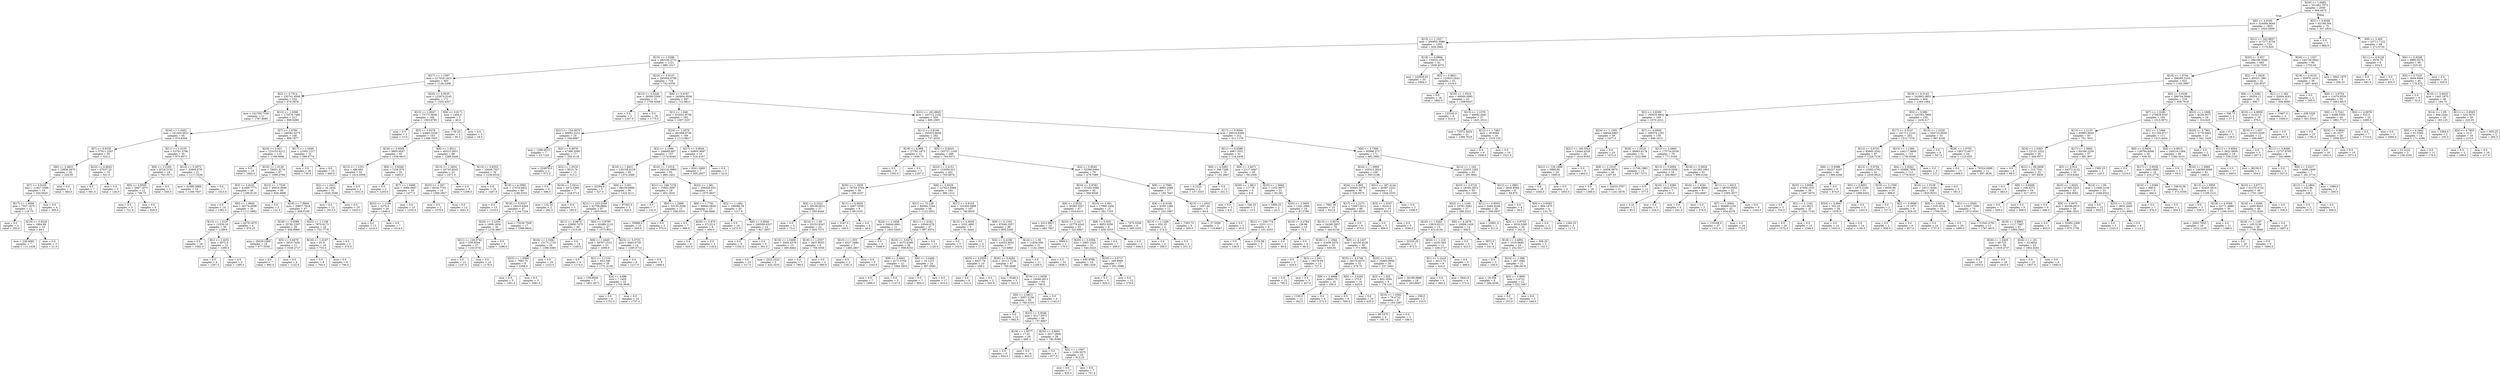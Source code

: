 digraph Tree {
node [shape=box] ;
0 [label="X[16] <= 1.0485\nmse = 331483.7972\nsamples = 2000\nvalue = 994.4475"] ;
1 [label="X[6] <= 4.9185\nmse = 324494.9044\nsamples = 1925\nvalue = 1020.0509"] ;
0 -> 1 [labeldistance=2.5, labelangle=45, headlabel="True"] ;
2 [label="X[15] <= 1.1027\nmse = 306905.5089\nsamples = 1202\nvalue = 929.2945"] ;
1 -> 2 ;
3 [label="X[15] <= 1.0296\nmse = 282100.2732\nsamples = 1121\nvalue = 880.1517"] ;
2 -> 3 ;
4 [label="X[17] <= 1.1397\nmse = 217016.1423\nsamples = 403\nvalue = 1126.2208"] ;
3 -> 4 ;
5 [label="X[2] <= 0.7514\nmse = 235741.6599\nsamples = 232\nvalue = 979.3879"] ;
4 -> 5 ;
6 [label="mse = 141760.7256\nsamples = 21\nvalue = 1787.8095"] ;
5 -> 6 ;
7 [label="X[13] <= 1.0398\nmse = 173576.7485\nsamples = 211\nvalue = 898.9289"] ;
5 -> 7 ;
8 [label="X[16] <= 1.0402\nmse = 161504.6021\nsamples = 65\nvalue = 674.6308"] ;
7 -> 8 ;
9 [label="X[7] <= 0.9335\nmse = 57911.2267\nsamples = 30\nvalue = 323.2"] ;
8 -> 9 ;
10 [label="X[6] <= 4.4823\nmse = 23856.0475\nsamples = 20\nvalue = 224.05"] ;
9 -> 10 ;
11 [label="X[7] <= 0.9105\nmse = 11827.5586\nsamples = 16\nvalue = 164.0625"] ;
10 -> 11 ;
12 [label="X[17] <= 1.0009\nmse = 7557.1875\nsamples = 12\nvalue = 118.75"] ;
11 -> 12 ;
13 [label="mse = 0.0\nsamples = 2\nvalue = 292.0"] ;
12 -> 13 ;
14 [label="X[10] <= 5.9229\nmse = 1864.89\nsamples = 10\nvalue = 84.1"] ;
12 -> 14 ;
15 [label="mse = 226.4082\nsamples = 7\nvalue = 111.1429"] ;
14 -> 15 ;
16 [label="mse = 0.0\nsamples = 3\nvalue = 21.0"] ;
14 -> 16 ;
17 [label="mse = 0.0\nsamples = 4\nvalue = 300.0"] ;
11 -> 17 ;
18 [label="mse = 0.0\nsamples = 4\nvalue = 464.0"] ;
10 -> 18 ;
19 [label="X[23] <= 4.6642\nmse = 67037.25\nsamples = 10\nvalue = 521.5"] ;
9 -> 19 ;
20 [label="mse = 0.0\nsamples = 7\nvalue = 691.0"] ;
19 -> 20 ;
21 [label="mse = 0.0\nsamples = 3\nvalue = 126.0"] ;
19 -> 21 ;
22 [label="X[11] <= 1.0155\nmse = 53701.3796\nsamples = 35\nvalue = 975.8571"] ;
8 -> 22 ;
23 [label="X[9] <= 2.2195\nmse = 9718.5153\nsamples = 14\nvalue = 763.3571"] ;
22 -> 23 ;
24 [label="X[0] <= 4.9585\nmse = 2067.1875\nsamples = 12\nvalue = 799.75"] ;
23 -> 24 ;
25 [label="mse = 0.0\nsamples = 3\nvalue = 721.0"] ;
24 -> 25 ;
26 [label="mse = 0.0\nsamples = 9\nvalue = 826.0"] ;
24 -> 26 ;
27 [label="mse = 0.0\nsamples = 2\nvalue = 545.0"] ;
23 -> 27 ;
28 [label="X[10] <= 5.3072\nmse = 32849.678\nsamples = 21\nvalue = 1117.5238"] ;
22 -> 28 ;
29 [label="mse = 41080.5969\nsamples = 14\nvalue = 1169.7857"] ;
28 -> 29 ;
30 [label="mse = 0.0\nsamples = 7\nvalue = 1013.0"] ;
28 -> 30 ;
31 [label="X[7] <= 1.0786\nmse = 146581.4275\nsamples = 146\nvalue = 998.7877"] ;
7 -> 31 ;
32 [label="X[10] <= 2.921\nmse = 123153.4212\nsamples = 115\nvalue = 1109.0696"] ;
31 -> 32 ;
33 [label="mse = 0.0\nsamples = 18\nvalue = 1663.0"] ;
32 -> 33 ;
34 [label="X[16] <= 1.0136\nmse = 78501.4174\nsamples = 97\nvalue = 1006.2784"] ;
32 -> 34 ;
35 [label="X[3] <= 0.8102\nmse = 41099.7773\nsamples = 48\nvalue = 1189.8125"] ;
34 -> 35 ;
36 [label="mse = 0.0\nsamples = 14\nvalue = 1381.0"] ;
35 -> 36 ;
37 [label="X[0] <= 1.9845\nmse = 36774.6099\nsamples = 34\nvalue = 1111.0882"] ;
35 -> 37 ;
38 [label="X[15] <= 1.0157\nmse = 12530.16\nsamples = 30\nvalue = 1168.8"] ;
37 -> 38 ;
39 [label="mse = 0.0\nsamples = 18\nvalue = 1082.0"] ;
38 -> 39 ;
40 [label="X[1] <= 1.4251\nmse = 3072.0\nsamples = 12\nvalue = 1299.0"] ;
38 -> 40 ;
41 [label="mse = 0.0\nsamples = 9\nvalue = 1267.0"] ;
40 -> 41 ;
42 [label="mse = 0.0\nsamples = 3\nvalue = 1395.0"] ;
40 -> 42 ;
43 [label="mse = 6279.1875\nsamples = 4\nvalue = 678.25"] ;
37 -> 43 ;
44 [label="X[12] <= 1.7538\nmse = 49818.4948\nsamples = 49\nvalue = 826.4898"] ;
34 -> 44 ;
45 [label="mse = 0.0\nsamples = 2\nvalue = 121.0"] ;
44 -> 45 ;
46 [label="X[18] <= 7.8904\nmse = 29857.7818\nsamples = 47\nvalue = 856.5106"] ;
44 -> 46 ;
47 [label="X[18] <= 5.0589\nmse = 25782.2307\nsamples = 29\nvalue = 938.8966"] ;
46 -> 47 ;
48 [label="mse = 29228.2469\nsamples = 18\nvalue = 877.5556"] ;
47 -> 48 ;
49 [label="X[5] <= 0.8478\nmse = 3910.7438\nsamples = 11\nvalue = 1039.2727"] ;
47 -> 49 ;
50 [label="mse = 0.0\nsamples = 7\nvalue = 992.0"] ;
49 -> 50 ;
51 [label="mse = 0.0\nsamples = 4\nvalue = 1122.0"] ;
49 -> 51 ;
52 [label="X[22] <= 1.1108\nmse = 7870.6173\nsamples = 18\nvalue = 723.7778"] ;
46 -> 52 ;
53 [label="X[16] <= 1.0197\nmse = 81.0\nsamples = 16\nvalue = 755.0"] ;
52 -> 53 ;
54 [label="mse = 0.0\nsamples = 8\nvalue = 764.0"] ;
53 -> 54 ;
55 [label="mse = 0.0\nsamples = 8\nvalue = 746.0"] ;
53 -> 55 ;
56 [label="mse = 0.0\nsamples = 2\nvalue = 474.0"] ;
52 -> 56 ;
57 [label="X[17] <= 1.0449\nmse = 21003.1217\nsamples = 31\nvalue = 589.6774"] ;
31 -> 57 ;
58 [label="mse = 0.0\nsamples = 16\nvalue = 730.0"] ;
57 -> 58 ;
59 [label="mse = 0.0\nsamples = 15\nvalue = 440.0"] ;
57 -> 59 ;
60 [label="X[20] <= 0.9535\nmse = 122674.5145\nsamples = 171\nvalue = 1325.4327"] ;
4 -> 60 ;
61 [label="X[15] <= 1.0047\nmse = 75772.5638\nsamples = 166\nvalue = 1363.8795"] ;
60 -> 61 ;
62 [label="mse = 0.0\nsamples = 3\nvalue = 15.0"] ;
61 -> 62 ;
63 [label="X[3] <= 0.9376\nmse = 43063.5329\nsamples = 163\nvalue = 1388.7055"] ;
61 -> 63 ;
64 [label="X[18] <= 5.8566\nmse = 9805.0547\nsamples = 65\nvalue = 1538.6615"] ;
63 -> 64 ;
65 [label="X[13] <= 1.1251\nmse = 486.663\nsamples = 33\nvalue = 1614.9394"] ;
64 -> 65 ;
66 [label="X[2] <= 1.0421\nmse = 34.1644\nsamples = 31\nvalue = 1620.3548"] ;
65 -> 66 ;
67 [label="mse = 0.0\nsamples = 12\nvalue = 1613.0"] ;
66 -> 67 ;
68 [label="mse = 0.0\nsamples = 19\nvalue = 1625.0"] ;
66 -> 68 ;
69 [label="mse = 0.0\nsamples = 2\nvalue = 1531.0"] ;
65 -> 69 ;
70 [label="X[9] <= 3.8346\nmse = 7226.875\nsamples = 32\nvalue = 1460.0"] ;
64 -> 70 ;
71 [label="mse = 0.0\nsamples = 2\nvalue = 1205.0"] ;
70 -> 71 ;
72 [label="X[7] <= 1.0489\nmse = 3084.6667\nsamples = 30\nvalue = 1477.0"] ;
70 -> 72 ;
73 [label="X[22] <= 1.1196\nmse = 2275.0\nsamples = 20\nvalue = 1449.0"] ;
72 -> 73 ;
74 [label="mse = 0.0\nsamples = 13\nvalue = 1414.0"] ;
73 -> 74 ;
75 [label="mse = 0.0\nsamples = 7\nvalue = 1514.0"] ;
73 -> 75 ;
76 [label="mse = 0.0\nsamples = 10\nvalue = 1533.0"] ;
72 -> 76 ;
77 [label="X[6] <= 1.8511\nmse = 40315.5931\nsamples = 98\nvalue = 1289.2449"] ;
63 -> 77 ;
78 [label="X[13] <= 1.2654\nmse = 20745.4545\nsamples = 22\nvalue = 1471.0"] ;
77 -> 78 ;
79 [label="X[25] <= 2.267\nmse = 6034.7755\nsamples = 14\nvalue = 1569.2857"] ;
78 -> 79 ;
80 [label="mse = 0.0\nsamples = 2\nvalue = 1379.0"] ;
79 -> 80 ;
81 [label="mse = 0.0\nsamples = 12\nvalue = 1601.0"] ;
79 -> 81 ;
82 [label="mse = 0.0\nsamples = 8\nvalue = 1299.0"] ;
78 -> 82 ;
83 [label="X[13] <= 0.8353\nmse = 33649.7327\nsamples = 76\nvalue = 1236.6316"] ;
77 -> 83 ;
84 [label="mse = 0.0\nsamples = 16\nvalue = 1447.0"] ;
83 -> 84 ;
85 [label="X[18] <= 4.2995\nmse = 27674.6822\nsamples = 60\nvalue = 1180.5333"] ;
83 -> 85 ;
86 [label="mse = 0.0\nsamples = 13\nvalue = 1310.0"] ;
85 -> 86 ;
87 [label="X[19] <= 0.9327\nmse = 29410.8384\nsamples = 47\nvalue = 1144.7234"] ;
85 -> 87 ;
88 [label="X[25] <= 5.2333\nmse = 1806.1656\nsamples = 30\nvalue = 1176.3667"] ;
87 -> 88 ;
89 [label="X[21] <= 129.3742\nmse = 239.9204\nsamples = 27\nvalue = 1163.0741"] ;
88 -> 89 ;
90 [label="mse = 0.0\nsamples = 13\nvalue = 1147.0"] ;
89 -> 90 ;
91 [label="mse = 0.0\nsamples = 14\nvalue = 1178.0"] ;
89 -> 91 ;
92 [label="mse = 0.0\nsamples = 3\nvalue = 1296.0"] ;
88 -> 92 ;
93 [label="mse = 73239.7509\nsamples = 17\nvalue = 1088.8824"] ;
87 -> 93 ;
94 [label="X[8] <= 0.9171\nmse = 1464.0\nsamples = 5\nvalue = 49.0"] ;
60 -> 94 ;
95 [label="mse = 56.25\nsamples = 2\nvalue = 95.5"] ;
94 -> 95 ;
96 [label="mse = 0.0\nsamples = 3\nvalue = 18.0"] ;
94 -> 96 ;
97 [label="X[19] <= 0.9147\nmse = 265569.6796\nsamples = 718\nvalue = 742.0376"] ;
3 -> 97 ;
98 [label="X[12] <= 4.0226\nmse = 26590.5306\nsamples = 21\nvalue = 1706.4286"] ;
97 -> 98 ;
99 [label="mse = 0.0\nsamples = 3\nvalue = 1307.0"] ;
98 -> 99 ;
100 [label="mse = 0.0\nsamples = 18\nvalue = 1773.0"] ;
98 -> 100 ;
101 [label="X[8] <= 0.9187\nmse = 243904.0556\nsamples = 697\nvalue = 712.9813"] ;
97 -> 101 ;
102 [label="X[1] <= 1.046\nmse = 333331.8758\nsamples = 193\nvalue = 1007.5337"] ;
101 -> 102 ;
103 [label="X[21] <= 154.0075\nmse = 56683.2222\nsamples = 24\nvalue = 258.6667"] ;
102 -> 103 ;
104 [label="mse = 1299.0612\nsamples = 7\nvalue = 23.7143"] ;
103 -> 104 ;
105 [label="X[2] <= 0.9978\nmse = 47398.3599\nsamples = 17\nvalue = 355.4118"] ;
103 -> 105 ;
106 [label="mse = 224676.0\nsamples = 2\nvalue = 672.0"] ;
105 -> 106 ;
107 [label="X[3] <= 1.0516\nmse = 8615.76\nsamples = 15\nvalue = 313.2"] ;
105 -> 107 ;
108 [label="mse = 0.0\nsamples = 8\nvalue = 396.0"] ;
107 -> 108 ;
109 [label="X[19] <= 1.0414\nmse = 1672.5306\nsamples = 7\nvalue = 218.5714"] ;
107 -> 109 ;
110 [label="mse = 132.25\nsamples = 2\nvalue = 282.5"] ;
109 -> 110 ;
111 [label="mse = 0.0\nsamples = 5\nvalue = 193.0"] ;
109 -> 111 ;
112 [label="X[24] <= 1.2078\nmse = 281668.8736\nsamples = 169\nvalue = 1113.8817"] ;
102 -> 112 ;
113 [label="X[2] <= 1.1094\nmse = 246685.807\nsamples = 157\nvalue = 1174.8344"] ;
112 -> 113 ;
114 [label="X[10] <= 1.9431\nmse = 135158.4129\nsamples = 95\nvalue = 1374.3368"] ;
113 -> 114 ;
115 [label="mse = 43264.0\nsamples = 5\nvalue = 527.0"] ;
114 -> 115 ;
116 [label="X[9] <= 5.201\nmse = 98159.9088\nsamples = 90\nvalue = 1421.4111"] ;
114 -> 116 ;
117 [label="X[21] <= 233.2349\nmse = 62759.6864\nsamples = 87\nvalue = 1455.9425"] ;
116 -> 117 ;
118 [label="X[11] <= 0.9875\nmse = 22808.7475\nsamples = 40\nvalue = 1315.05"] ;
117 -> 118 ;
119 [label="X[16] <= 1.0282\nmse = 15175.1716\nsamples = 26\nvalue = 1398.5385"] ;
118 -> 119 ;
120 [label="X[23] <= 1.5069\nmse = 7593.75\nsamples = 8\nvalue = 1568.5"] ;
119 -> 120 ;
121 [label="mse = 0.0\nsamples = 5\nvalue = 1501.0"] ;
120 -> 121 ;
122 [label="mse = 0.0\nsamples = 3\nvalue = 1681.0"] ;
120 -> 122 ;
123 [label="mse = 0.0\nsamples = 18\nvalue = 1323.0"] ;
119 -> 123 ;
124 [label="mse = 0.0\nsamples = 14\nvalue = 1160.0"] ;
118 -> 124 ;
125 [label="X[0] <= 3.9795\nmse = 65488.2119\nsamples = 47\nvalue = 1575.8511"] ;
117 -> 125 ;
126 [label="X[9] <= 1.6445\nmse = 38767.1515\nsamples = 33\nvalue = 1699.0"] ;
125 -> 126 ;
127 [label="mse = 0.0\nsamples = 4\nvalue = 1174.0"] ;
126 -> 127 ;
128 [label="X[1] <= 1.1103\nmse = 853.346\nsamples = 29\nvalue = 1771.4138"] ;
126 -> 128 ;
129 [label="mse = 158.6939\nsamples = 7\nvalue = 1821.8571"] ;
128 -> 129 ;
130 [label="X[4] <= 4.686\nmse = 7.1405\nsamples = 22\nvalue = 1755.3636"] ;
128 -> 130 ;
131 [label="mse = 0.0\nsamples = 6\nvalue = 1751.0"] ;
130 -> 131 ;
132 [label="mse = 0.0\nsamples = 16\nvalue = 1757.0"] ;
130 -> 132 ;
133 [label="X[23] <= 5.0733\nmse = 8463.6735\nsamples = 14\nvalue = 1285.5714"] ;
125 -> 133 ;
134 [label="mse = 0.0\nsamples = 9\nvalue = 1217.0"] ;
133 -> 134 ;
135 [label="mse = 0.0\nsamples = 5\nvalue = 1409.0"] ;
133 -> 135 ;
136 [label="mse = 87362.0\nsamples = 3\nvalue = 420.0"] ;
116 -> 136 ;
137 [label="X[16] <= 1.0314\nmse = 263142.8983\nsamples = 62\nvalue = 869.1452"] ;
113 -> 137 ;
138 [label="X[21] <= 248.7278\nmse = 75852.5097\nsamples = 19\nvalue = 401.2632"] ;
137 -> 138 ;
139 [label="mse = 0.0\nsamples = 7\nvalue = 132.0"] ;
138 -> 139 ;
140 [label="X[0] <= 1.2909\nmse = 53135.5556\nsamples = 12\nvalue = 558.3333"] ;
138 -> 140 ;
141 [label="mse = 55696.0\nsamples = 10\nvalue = 595.0"] ;
140 -> 141 ;
142 [label="mse = 0.0\nsamples = 2\nvalue = 375.0"] ;
140 -> 142 ;
143 [label="X[22] <= 1.081\nmse = 206429.033\nsamples = 43\nvalue = 1075.8837"] ;
137 -> 143 ;
144 [label="X[9] <= 1.7791\nmse = 99640.0828\nsamples = 13\nvalue = 748.3846"] ;
143 -> 144 ;
145 [label="mse = 0.0\nsamples = 7\nvalue = 999.0"] ;
144 -> 145 ;
146 [label="X[20] <= 0.879\nmse = 57122.0\nsamples = 6\nvalue = 456.0"] ;
144 -> 146 ;
147 [label="mse = 0.0\nsamples = 4\nvalue = 625.0"] ;
146 -> 147 ;
148 [label="mse = 0.0\nsamples = 2\nvalue = 118.0"] ;
146 -> 148 ;
149 [label="X[2] <= 1.1462\nmse = 186086.56\nsamples = 30\nvalue = 1217.8"] ;
143 -> 149 ;
150 [label="mse = 0.0\nsamples = 16\nvalue = 1472.0"] ;
149 -> 150 ;
151 [label="X[8] <= 0.9046\nmse = 240509.6327\nsamples = 14\nvalue = 927.2857"] ;
149 -> 151 ;
152 [label="mse = 0.0\nsamples = 8\nvalue = 1352.0"] ;
151 -> 152 ;
153 [label="mse = 0.0\nsamples = 6\nvalue = 361.0"] ;
151 -> 153 ;
154 [label="X[17] <= 0.9044\nmse = 54805.9097\nsamples = 12\nvalue = 316.4167"] ;
112 -> 154 ;
155 [label="mse = 8341.3469\nsamples = 7\nvalue = 505.2857"] ;
154 -> 155 ;
156 [label="mse = 0.0\nsamples = 5\nvalue = 52.0"] ;
154 -> 156 ;
157 [label="X[21] <= 162.8845\nmse = 163712.2192\nsamples = 504\nvalue = 600.1865"] ;
101 -> 157 ;
158 [label="X[11] <= 0.8195\nmse = 165523.8028\nsamples = 292\nvalue = 737.4555"] ;
157 -> 158 ;
159 [label="X[18] <= 4.988\nmse = 27792.1875\nsamples = 12\nvalue = 1495.75"] ;
158 -> 159 ;
160 [label="mse = 0.0\nsamples = 9\nvalue = 1592.0"] ;
159 -> 160 ;
161 [label="mse = 0.0\nsamples = 3\nvalue = 1207.0"] ;
159 -> 161 ;
162 [label="X[5] <= 0.8423\nmse = 145727.1339\nsamples = 280\nvalue = 704.9571"] ;
158 -> 162 ;
163 [label="X[23] <= 2.4151\nmse = 153450.021\nsamples = 201\nvalue = 793.4876"] ;
162 -> 163 ;
164 [label="X[26] <= 1.1636\nmse = 79754.5764\nsamples = 36\nvalue = 396.4167"] ;
163 -> 164 ;
165 [label="X[4] <= 3.2322\nmse = 58108.6914\nsamples = 27\nvalue = 505.4444"] ;
164 -> 165 ;
166 [label="mse = 0.0\nsamples = 5\nvalue = 73.0"] ;
165 -> 166 ;
167 [label="X[14] <= 1.09\nmse = 19153.8347\nsamples = 22\nvalue = 603.7273"] ;
165 -> 167 ;
168 [label="X[15] <= 1.0469\nmse = 2004.4379\nsamples = 13\nvalue = 495.8462"] ;
167 -> 168 ;
169 [label="mse = 0.0\nsamples = 10\nvalue = 517.0"] ;
168 -> 169 ;
170 [label="mse = 2222.2222\nsamples = 3\nvalue = 425.3333"] ;
168 -> 170 ;
171 [label="X[16] <= 1.0357\nmse = 2831.8025\nsamples = 9\nvalue = 759.5556"] ;
167 -> 171 ;
172 [label="mse = 0.0\nsamples = 7\nvalue = 788.0"] ;
171 -> 172 ;
173 [label="mse = 0.0\nsamples = 2\nvalue = 660.0"] ;
171 -> 173 ;
174 [label="X[11] <= 0.9635\nmse = 2047.5556\nsamples = 9\nvalue = 69.3333"] ;
164 -> 174 ;
175 [label="mse = 2187.0\nsamples = 4\nvalue = 106.0"] ;
174 -> 175 ;
176 [label="mse = 0.0\nsamples = 5\nvalue = 40.0"] ;
174 -> 176 ;
177 [label="X[8] <= 0.9429\nmse = 127623.9368\nsamples = 165\nvalue = 880.1212"] ;
163 -> 177 ;
178 [label="X[21] <= 72.158\nmse = 84594.7244\nsamples = 58\nvalue = 1122.2931"] ;
177 -> 178 ;
179 [label="X[24] <= 1.1658\nmse = 54844.0661\nsamples = 11\nvalue = 1653.5455"] ;
178 -> 179 ;
180 [label="X[15] <= 1.055\nmse = 8327.3469\nsamples = 7\nvalue = 1485.2857"] ;
179 -> 180 ;
181 [label="mse = 0.0\nsamples = 2\nvalue = 1341.0"] ;
180 -> 181 ;
182 [label="mse = 0.0\nsamples = 5\nvalue = 1543.0"] ;
180 -> 182 ;
183 [label="mse = 0.0\nsamples = 4\nvalue = 1948.0"] ;
179 -> 183 ;
184 [label="X[1] <= 1.4182\nmse = 10044.679\nsamples = 47\nvalue = 997.9574"] ;
178 -> 184 ;
185 [label="X[10] <= 3.8474\nmse = 6573.6389\nsamples = 36\nvalue = 958.8333"] ;
184 -> 185 ;
186 [label="X[9] <= 5.6001\nmse = 4171.0764\nsamples = 12\nvalue = 1060.5833"] ;
185 -> 186 ;
187 [label="mse = 0.0\nsamples = 7\nvalue = 1006.0"] ;
186 -> 187 ;
188 [label="mse = 0.0\nsamples = 5\nvalue = 1137.0"] ;
186 -> 188 ;
189 [label="X[6] <= 2.4409\nmse = 10.1233\nsamples = 24\nvalue = 907.9583"] ;
185 -> 189 ;
190 [label="mse = 0.0\nsamples = 7\nvalue = 903.0"] ;
189 -> 190 ;
191 [label="mse = 0.0\nsamples = 17\nvalue = 910.0"] ;
189 -> 191 ;
192 [label="mse = 0.0\nsamples = 11\nvalue = 1126.0"] ;
184 -> 192 ;
193 [label="X[17] <= 0.8105\nmse = 101926.0898\nsamples = 107\nvalue = 748.8505"] ;
177 -> 193 ;
194 [label="X[12] <= 4.3639\nmse = 3322.4691\nsamples = 9\nvalue = 91.4444"] ;
193 -> 194 ;
195 [label="mse = 0.0\nsamples = 5\nvalue = 143.0"] ;
194 -> 195 ;
196 [label="mse = 0.0\nsamples = 4\nvalue = 27.0"] ;
194 -> 196 ;
197 [label="X[9] <= 5.1194\nmse = 67646.2557\nsamples = 98\nvalue = 809.2245"] ;
193 -> 197 ;
198 [label="X[4] <= 4.4108\nmse = 42033.5652\nsamples = 77\nvalue = 715.6883"] ;
197 -> 198 ;
199 [label="X[25] <= 3.0595\nmse = 8537.76\nsamples = 10\nvalue = 358.2"] ;
198 -> 199 ;
200 [label="mse = 0.0\nsamples = 8\nvalue = 312.0"] ;
199 -> 200 ;
201 [label="mse = 0.0\nsamples = 2\nvalue = 543.0"] ;
199 -> 201 ;
202 [label="X[26] <= 0.9282\nmse = 25111.7144\nsamples = 67\nvalue = 769.0448"] ;
198 -> 202 ;
203 [label="mse = 9248.0\nsamples = 3\nvalue = 322.0"] ;
202 -> 203 ;
204 [label="X[16] <= 1.0058\nmse = 16048.2813\nsamples = 64\nvalue = 790.0"] ;
202 -> 204 ;
205 [label="X[0] <= 2.6813\nmse = 8307.2156\nsamples = 60\nvalue = 766.5333"] ;
204 -> 205 ;
206 [label="mse = 0.0\nsamples = 12\nvalue = 882.0"] ;
205 -> 206 ;
207 [label="X[22] <= 0.9546\nmse = 6217.5972\nsamples = 48\nvalue = 737.6667"] ;
205 -> 207 ;
208 [label="X[19] <= 1.0577\nmse = 17.01\nsamples = 20\nvalue = 660.3"] ;
207 -> 208 ;
209 [label="mse = 0.0\nsamples = 6\nvalue = 654.0"] ;
208 -> 209 ;
210 [label="mse = 0.0\nsamples = 14\nvalue = 663.0"] ;
208 -> 210 ;
211 [label="X[20] <= 0.8001\nmse = 3317.2806\nsamples = 28\nvalue = 792.9286"] ;
207 -> 211 ;
212 [label="mse = 0.0\nsamples = 4\nvalue = 677.0"] ;
211 -> 212 ;
213 [label="X[2] <= 1.1067\nmse = 1256.9375\nsamples = 24\nvalue = 812.25"] ;
211 -> 213 ;
214 [label="mse = 0.0\nsamples = 17\nvalue = 835.0"] ;
213 -> 214 ;
215 [label="mse = 0.0\nsamples = 7\nvalue = 757.0"] ;
213 -> 215 ;
216 [label="mse = 0.0\nsamples = 4\nvalue = 1142.0"] ;
204 -> 216 ;
217 [label="X[14] <= 1.09\nmse = 11854.059\nsamples = 21\nvalue = 1152.1905"] ;
197 -> 217 ;
218 [label="mse = 0.0\nsamples = 11\nvalue = 1256.0"] ;
217 -> 218 ;
219 [label="mse = 0.0\nsamples = 10\nvalue = 1038.0"] ;
217 -> 219 ;
220 [label="X[2] <= 0.8545\nmse = 55399.6494\nsamples = 79\nvalue = 479.7089"] ;
162 -> 220 ;
221 [label="X[20] <= 0.8783\nmse = 37552.0596\nsamples = 62\nvalue = 560.8548"] ;
220 -> 221 ;
222 [label="X[6] <= 2.9532\nmse = 30285.5527\nsamples = 47\nvalue = 618.0213"] ;
221 -> 222 ;
223 [label="mse = 4312.8827\nsamples = 14\nvalue = 842.7857"] ;
222 -> 223 ;
224 [label="X[25] <= 2.1417\nmse = 10779.4343\nsamples = 33\nvalue = 522.6667"] ;
222 -> 224 ;
225 [label="mse = 3969.0\nsamples = 2\nvalue = 176.0"] ;
224 -> 225 ;
226 [label="X[20] <= 0.8394\nmse = 2965.1925\nsamples = 31\nvalue = 545.0323"] ;
224 -> 226 ;
227 [label="mse = 445.9796\nsamples = 14\nvalue = 489.1429"] ;
226 -> 227 ;
228 [label="X[20] <= 0.8717\nmse = 348.9965\nsamples = 17\nvalue = 591.0588"] ;
226 -> 228 ;
229 [label="mse = 0.0\nsamples = 5\nvalue = 620.0"] ;
228 -> 229 ;
230 [label="mse = 0.0\nsamples = 12\nvalue = 579.0"] ;
228 -> 230 ;
231 [label="X[10] <= 5.901\nmse = 17996.1956\nsamples = 15\nvalue = 381.7333"] ;
221 -> 231 ;
232 [label="X[8] <= 0.935\nmse = 9955.5556\nsamples = 9\nvalue = 459.3333"] ;
231 -> 232 ;
233 [label="mse = 0.0\nsamples = 7\nvalue = 406.0"] ;
232 -> 233 ;
234 [label="mse = 0.0\nsamples = 2\nvalue = 646.0"] ;
232 -> 234 ;
235 [label="mse = 7475.5556\nsamples = 6\nvalue = 265.3333"] ;
231 -> 235 ;
236 [label="X[9] <= 3.7585\nmse = 8893.2388\nsamples = 17\nvalue = 183.7647"] ;
220 -> 236 ;
237 [label="X[4] <= 4.4108\nmse = 6330.1389\nsamples = 12\nvalue = 225.1667"] ;
236 -> 237 ;
238 [label="X[13] <= 1.1289\nmse = 552.25\nsamples = 4\nvalue = 274.5"] ;
237 -> 238 ;
239 [label="mse = 0.0\nsamples = 2\nvalue = 298.0"] ;
238 -> 239 ;
240 [label="mse = 0.0\nsamples = 2\nvalue = 251.0"] ;
238 -> 240 ;
241 [label="mse = 7393.75\nsamples = 8\nvalue = 200.5"] ;
237 -> 241 ;
242 [label="X[15] <= 1.0521\nmse = 1057.44\nsamples = 5\nvalue = 84.4"] ;
236 -> 242 ;
243 [label="mse = 37.5556\nsamples = 3\nvalue = 110.6667"] ;
242 -> 243 ;
244 [label="mse = 0.0\nsamples = 2\nvalue = 45.0"] ;
242 -> 244 ;
245 [label="X[17] <= 0.9064\nmse = 99516.8399\nsamples = 212\nvalue = 411.1179"] ;
157 -> 245 ;
246 [label="X[11] <= 0.9388\nmse = 4967.3551\nsamples = 41\nvalue = 114.2439"] ;
245 -> 246 ;
247 [label="X[0] <= 4.5492\nmse = 306.7289\nsamples = 15\nvalue = 192.2667"] ;
246 -> 247 ;
248 [label="mse = 8.2222\nsamples = 3\nvalue = 157.3333"] ;
247 -> 248 ;
249 [label="mse = 0.0\nsamples = 12\nvalue = 201.0"] ;
247 -> 249 ;
250 [label="X[9] <= 3.4671\nmse = 2117.9467\nsamples = 26\nvalue = 69.2308"] ;
246 -> 250 ;
251 [label="X[26] <= 1.0811\nmse = 117.76\nsamples = 5\nvalue = 9.8"] ;
250 -> 251 ;
252 [label="mse = 0.0\nsamples = 3\nvalue = 6.0"] ;
251 -> 252 ;
253 [label="mse = 240.25\nsamples = 2\nvalue = 15.5"] ;
251 -> 253 ;
254 [label="X[25] <= 1.6849\nmse = 1552.9977\nsamples = 21\nvalue = 83.381"] ;
250 -> 254 ;
255 [label="mse = 1806.25\nsamples = 2\nvalue = 43.5"] ;
254 -> 255 ;
256 [label="X[25] <= 2.5605\nmse = 1341.2964\nsamples = 19\nvalue = 87.5789"] ;
254 -> 256 ;
257 [label="X[21] <= 249.774\nmse = 2331.1111\nsamples = 9\nvalue = 101.3333"] ;
256 -> 257 ;
258 [label="mse = 0.0\nsamples = 4\nvalue = 139.0"] ;
257 -> 258 ;
259 [label="mse = 2152.96\nsamples = 5\nvalue = 71.2"] ;
257 -> 259 ;
260 [label="X[10] <= 5.2764\nmse = 126.96\nsamples = 10\nvalue = 75.2"] ;
256 -> 260 ;
261 [label="mse = 0.0\nsamples = 4\nvalue = 89.0"] ;
260 -> 261 ;
262 [label="mse = 0.0\nsamples = 6\nvalue = 66.0"] ;
260 -> 262 ;
263 [label="X[6] <= 3.7306\nmse = 95988.373\nsamples = 171\nvalue = 482.2982"] ;
245 -> 263 ;
264 [label="X[24] <= 1.0906\nmse = 105313.3824\nsamples = 108\nvalue = 593.3148"] ;
263 -> 264 ;
265 [label="X[24] <= 0.995\nmse = 83583.5378\nsamples = 96\nvalue = 536.9375"] ;
264 -> 265 ;
266 [label="mse = 7992.36\nsamples = 10\nvalue = 923.8"] ;
265 -> 266 ;
267 [label="X[17] <= 1.2273\nmse = 72947.0211\nsamples = 86\nvalue = 491.9535"] ;
265 -> 267 ;
268 [label="X[13] <= 0.8574\nmse = 54260.5957\nsamples = 78\nvalue = 442.6154"] ;
267 -> 268 ;
269 [label="X[26] <= 1.1944\nmse = 31658.3475\nsamples = 20\nvalue = 650.05"] ;
268 -> 269 ;
270 [label="mse = 0.0\nsamples = 5\nvalue = 418.0"] ;
269 -> 270 ;
271 [label="X[3] <= 1.041\nmse = 18279.04\nsamples = 15\nvalue = 727.4"] ;
269 -> 271 ;
272 [label="mse = 0.0\nsamples = 12\nvalue = 795.0"] ;
271 -> 272 ;
273 [label="mse = 0.0\nsamples = 3\nvalue = 457.0"] ;
271 -> 273 ;
274 [label="X[9] <= 4.1437\nmse = 42100.4236\nsamples = 58\nvalue = 371.0862"] ;
268 -> 274 ;
275 [label="X[25] <= 4.2746\nmse = 29279.4375\nsamples = 32\nvalue = 479.75"] ;
274 -> 275 ;
276 [label="X[9] <= 3.4969\nmse = 18843.75\nsamples = 16\nvalue = 339.5"] ;
275 -> 276 ;
277 [label="mse = 1100.0\nsamples = 12\nvalue = 262.0"] ;
276 -> 277 ;
278 [label="mse = 0.0\nsamples = 4\nvalue = 572.0"] ;
276 -> 278 ;
279 [label="X[6] <= 3.0202\nmse = 375.0\nsamples = 16\nvalue = 620.0"] ;
275 -> 279 ;
280 [label="mse = 0.0\nsamples = 6\nvalue = 595.0"] ;
279 -> 280 ;
281 [label="mse = 0.0\nsamples = 10\nvalue = 635.0"] ;
279 -> 281 ;
282 [label="X[25] <= 5.024\nmse = 25460.9956\nsamples = 26\nvalue = 237.3462"] ;
274 -> 282 ;
283 [label="X[3] <= 1.025\nmse = 802.3594\nsamples = 8\nvalue = 178.125"] ;
282 -> 283 ;
284 [label="X[16] <= 1.0362\nmse = 79.4722\nsamples = 6\nvalue = 193.1667"] ;
283 -> 284 ;
285 [label="mse = 99.1875\nsamples = 4\nvalue = 195.75"] ;
284 -> 285 ;
286 [label="mse = 0.0\nsamples = 2\nvalue = 188.0"] ;
284 -> 286 ;
287 [label="mse = 256.0\nsamples = 2\nvalue = 133.0"] ;
283 -> 287 ;
288 [label="mse = 34168.8889\nsamples = 18\nvalue = 263.6667"] ;
282 -> 288 ;
289 [label="mse = 0.0\nsamples = 8\nvalue = 973.0"] ;
267 -> 289 ;
290 [label="X[21] <= 287.4124\nmse = 50307.2222\nsamples = 12\nvalue = 1044.3333"] ;
264 -> 290 ;
291 [label="X[3] <= 1.0167\nmse = 9216.0\nsamples = 10\nvalue = 952.0"] ;
290 -> 291 ;
292 [label="mse = 0.0\nsamples = 5\nvalue = 856.0"] ;
291 -> 292 ;
293 [label="mse = 0.0\nsamples = 5\nvalue = 1048.0"] ;
291 -> 293 ;
294 [label="mse = 0.0\nsamples = 2\nvalue = 1506.0"] ;
290 -> 294 ;
295 [label="X[13] <= 1.183\nmse = 22655.1585\nsamples = 63\nvalue = 291.9841"] ;
263 -> 295 ;
296 [label="X[23] <= 3.3716\nmse = 18391.2972\nsamples = 55\nvalue = 322.1091"] ;
295 -> 296 ;
297 [label="X[22] <= 1.1185\nmse = 19781.5062\nsamples = 27\nvalue = 386.2222"] ;
296 -> 297 ;
298 [label="X[16] <= 1.0262\nmse = 15819.6213\nsamples = 13\nvalue = 472.6154"] ;
297 -> 298 ;
299 [label="mse = 32220.25\nsamples = 2\nvalue = 672.5"] ;
298 -> 299 ;
300 [label="X[24] <= 1.216\nmse = 4252.562\nsamples = 11\nvalue = 436.2727"] ;
298 -> 300 ;
301 [label="X[1] <= 1.2418\nmse = 4413.75\nsamples = 8\nvalue = 416.5"] ;
300 -> 301 ;
302 [label="mse = 0.0\nsamples = 4\nvalue = 460.0"] ;
301 -> 302 ;
303 [label="mse = 5043.0\nsamples = 4\nvalue = 373.0"] ;
301 -> 303 ;
304 [label="mse = 0.0\nsamples = 3\nvalue = 489.0"] ;
300 -> 304 ;
305 [label="X[6] <= 4.2976\nmse = 10094.1429\nsamples = 14\nvalue = 306.0"] ;
297 -> 305 ;
306 [label="mse = 0.0\nsamples = 5\nvalue = 423.0"] ;
305 -> 306 ;
307 [label="mse = 3872.0\nsamples = 9\nvalue = 241.0"] ;
305 -> 307 ;
308 [label="X[11] <= 0.8555\nmse = 9264.9184\nsamples = 28\nvalue = 260.2857"] ;
296 -> 308 ;
309 [label="mse = 22801.0\nsamples = 2\nvalue = 511.0"] ;
308 -> 309 ;
310 [label="X[5] <= 0.8753\nmse = 3016.5385\nsamples = 26\nvalue = 241.0"] ;
308 -> 310 ;
311 [label="X[18] <= 3.4892\nmse = 1510.6649\nsamples = 24\nvalue = 252.5417"] ;
310 -> 311 ;
312 [label="mse = 0.0\nsamples = 3\nvalue = 158.0"] ;
311 -> 312 ;
313 [label="X[24] <= 1.098\nmse = 267.1882\nsamples = 21\nvalue = 266.0476"] ;
311 -> 313 ;
314 [label="mse = 19.358\nsamples = 9\nvalue = 284.5556"] ;
313 -> 314 ;
315 [label="X[3] <= 0.9691\nmse = 3.4722\nsamples = 12\nvalue = 252.1667"] ;
313 -> 315 ;
316 [label="mse = 0.0\nsamples = 10\nvalue = 253.0"] ;
315 -> 316 ;
317 [label="mse = 0.0\nsamples = 2\nvalue = 248.0"] ;
315 -> 317 ;
318 [label="mse = 306.25\nsamples = 2\nvalue = 102.5"] ;
310 -> 318 ;
319 [label="X[12] <= 1.9801\nmse = 2835.8594\nsamples = 8\nvalue = 84.875"] ;
295 -> 319 ;
320 [label="mse = 0.0\nsamples = 4\nvalue = 36.0"] ;
319 -> 320 ;
321 [label="X[0] <= 3.6585\nmse = 894.1875\nsamples = 4\nvalue = 133.75"] ;
319 -> 321 ;
322 [label="mse = 0.0\nsamples = 2\nvalue = 150.0"] ;
321 -> 322 ;
323 [label="mse = 1260.25\nsamples = 2\nvalue = 117.5"] ;
321 -> 323 ;
324 [label="X[19] <= 0.9884\nmse = 154221.476\nsamples = 81\nvalue = 1609.4074"] ;
2 -> 324 ;
325 [label="mse = 142820.91\nsamples = 20\nvalue = 1894.3"] ;
324 -> 325 ;
326 [label="X[2] <= 0.9621\nmse = 122623.3443\nsamples = 61\nvalue = 1516.0"] ;
324 -> 326 ;
327 [label="mse = 0.0\nsamples = 18\nvalue = 1892.0"] ;
326 -> 327 ;
328 [label="X[19] <= 1.0516\nmse = 90000.0995\nsamples = 43\nvalue = 1358.6047"] ;
326 -> 328 ;
329 [label="mse = 123245.0\nsamples = 6\nvalue = 910.0"] ;
328 -> 329 ;
330 [label="X[15] <= 1.1079\nmse = 46682.4441\nsamples = 37\nvalue = 1431.3514"] ;
328 -> 330 ;
331 [label="mse = 72572.5624\nsamples = 21\nvalue = 1366.7619"] ;
330 -> 331 ;
332 [label="X[12] <= 1.7482\nmse = 39.6094\nsamples = 16\nvalue = 1516.125"] ;
330 -> 332 ;
333 [label="mse = 0.0\nsamples = 6\nvalue = 1508.0"] ;
332 -> 333 ;
334 [label="mse = 0.0\nsamples = 10\nvalue = 1521.0"] ;
332 -> 334 ;
335 [label="X[21] <= 343.8837\nmse = 317277.8754\nsamples = 723\nvalue = 1170.935"] ;
1 -> 335 ;
336 [label="X[20] <= 0.937\nmse = 296199.5566\nsamples = 663\nvalue = 1122.7255"] ;
335 -> 336 ;
337 [label="X[19] <= 1.0744\nmse = 286295.5163\nsamples = 622\nvalue = 1162.3987"] ;
336 -> 337 ;
338 [label="X[18] <= 6.5143\nmse = 242862.0852\nsamples = 404\nvalue = 1283.1064"] ;
337 -> 338 ;
339 [label="X[2] <= 0.8309\nmse = 195635.9832\nsamples = 169\nvalue = 1070.2012"] ;
338 -> 339 ;
340 [label="X[24] <= 1.1595\nmse = 68044.6667\nsamples = 39\nvalue = 1477.0"] ;
339 -> 340 ;
341 [label="X[21] <= 165.0323\nmse = 15444.4328\nsamples = 29\nvalue = 1616.6552"] ;
340 -> 341 ;
342 [label="X[21] <= 128.1899\nmse = 6988.96\nsamples = 20\nvalue = 1685.8"] ;
341 -> 342 ;
343 [label="mse = 0.0\nsamples = 16\nvalue = 1644.0"] ;
342 -> 343 ;
344 [label="mse = 0.0\nsamples = 4\nvalue = 1853.0"] ;
342 -> 344 ;
345 [label="mse = 0.0\nsamples = 9\nvalue = 1463.0"] ;
341 -> 345 ;
346 [label="mse = 0.0\nsamples = 10\nvalue = 1072.0"] ;
340 -> 346 ;
347 [label="X[7] <= 0.9509\nmse = 169374.1201\nsamples = 130\nvalue = 948.1615"] ;
339 -> 347 ;
348 [label="X[26] <= 1.0318\nmse = 36063.6178\nsamples = 51\nvalue = 1222.098"] ;
347 -> 348 ;
349 [label="X[9] <= 2.1519\nmse = 16356.0975\nsamples = 40\nvalue = 1297.55"] ;
348 -> 349 ;
350 [label="mse = 0.0\nsamples = 19\nvalue = 1360.0"] ;
349 -> 350 ;
351 [label="mse = 24433.3787\nsamples = 21\nvalue = 1241.0476"] ;
349 -> 351 ;
352 [label="mse = 11746.1983\nsamples = 11\nvalue = 947.7273"] ;
348 -> 352 ;
353 [label="X[12] <= 2.0895\nmse = 175716.8239\nsamples = 79\nvalue = 771.3165"] ;
347 -> 353 ;
354 [label="X[13] <= 0.9094\nmse = 10019.5556\nsamples = 18\nvalue = 304.6667"] ;
353 -> 354 ;
355 [label="mse = 0.0\nsamples = 11\nvalue = 377.0"] ;
354 -> 355 ;
356 [label="X[16] <= 1.0385\nmse = 4622.5714\nsamples = 7\nvalue = 191.0"] ;
354 -> 356 ;
357 [label="mse = 0.25\nsamples = 2\nvalue = 83.5"] ;
356 -> 357 ;
358 [label="mse = 0.0\nsamples = 5\nvalue = 234.0"] ;
356 -> 358 ;
359 [label="X[18] <= 5.0929\nmse = 141392.1801\nsamples = 61\nvalue = 909.0164"] ;
353 -> 359 ;
360 [label="X[16] <= 1.0291\nmse = 24938.8889\nsamples = 9\nvalue = 352.6667"] ;
359 -> 360 ;
361 [label="mse = 0.0\nsamples = 6\nvalue = 241.0"] ;
360 -> 361 ;
362 [label="mse = 0.0\nsamples = 3\nvalue = 576.0"] ;
360 -> 362 ;
363 [label="X[11] <= 1.0415\nmse = 98703.9053\nsamples = 52\nvalue = 1005.3077"] ;
359 -> 363 ;
364 [label="X[7] <= 1.0064\nmse = 90499.2104\nsamples = 43\nvalue = 934.6279"] ;
363 -> 364 ;
365 [label="mse = 119168.0\nsamples = 27\nvalue = 1031.0"] ;
364 -> 365 ;
366 [label="mse = 0.0\nsamples = 16\nvalue = 772.0"] ;
364 -> 366 ;
367 [label="mse = 0.0\nsamples = 9\nvalue = 1343.0"] ;
363 -> 367 ;
368 [label="X[5] <= 0.989\nmse = 220783.7869\nsamples = 235\nvalue = 1436.217"] ;
338 -> 368 ;
369 [label="X[17] <= 0.9147\nmse = 181711.2133\nsamples = 202\nvalue = 1512.7376"] ;
368 -> 369 ;
370 [label="X[12] <= 3.6733\nmse = 85685.3542\nsamples = 87\nvalue = 1224.7126"] ;
369 -> 370 ;
371 [label="X[8] <= 0.9388\nmse = 95227.4197\nsamples = 46\nvalue = 1389.4348"] ;
370 -> 371 ;
372 [label="X[20] <= 0.8094\nmse = 47569.1551\nsamples = 38\nvalue = 1497.9474"] ;
371 -> 372 ;
373 [label="mse = 0.0\nsamples = 3\nvalue = 754.0"] ;
372 -> 373 ;
374 [label="X[1] <= 1.1162\nmse = 141.0612\nsamples = 35\nvalue = 1561.7143"] ;
372 -> 374 ;
375 [label="mse = 0.0\nsamples = 20\nvalue = 1572.0"] ;
374 -> 375 ;
376 [label="mse = 0.0\nsamples = 15\nvalue = 1548.0"] ;
374 -> 376 ;
377 [label="mse = 0.0\nsamples = 8\nvalue = 874.0"] ;
371 -> 377 ;
378 [label="X[13] <= 0.9784\nmse = 10382.4783\nsamples = 41\nvalue = 1039.9024"] ;
370 -> 378 ;
379 [label="X[5] <= 0.8651\nmse = 1875.5193\nsamples = 31\nvalue = 1088.6452"] ;
378 -> 379 ;
380 [label="X[20] <= 0.8947\nmse = 552.25\nsamples = 28\nvalue = 1076.5"] ;
379 -> 380 ;
381 [label="mse = 0.0\nsamples = 14\nvalue = 1053.0"] ;
380 -> 381 ;
382 [label="mse = 0.0\nsamples = 14\nvalue = 1100.0"] ;
380 -> 382 ;
383 [label="mse = 0.0\nsamples = 3\nvalue = 1202.0"] ;
379 -> 383 ;
384 [label="X[10] <= 3.1558\nmse = 6556.96\nsamples = 10\nvalue = 888.8"] ;
378 -> 384 ;
385 [label="mse = 0.0\nsamples = 2\nvalue = 727.0"] ;
384 -> 385 ;
386 [label="X[2] <= 0.9666\nmse = 15.1875\nsamples = 8\nvalue = 929.25"] ;
384 -> 386 ;
387 [label="mse = 0.0\nsamples = 2\nvalue = 936.0"] ;
386 -> 387 ;
388 [label="mse = 0.0\nsamples = 6\nvalue = 927.0"] ;
386 -> 388 ;
389 [label="X[13] <= 1.1369\nmse = 144117.8666\nsamples = 115\nvalue = 1730.6348"] ;
369 -> 389 ;
390 [label="X[4] <= 5.9262\nmse = 65888.7956\nsamples = 112\nvalue = 1776.9107"] ;
389 -> 390 ;
391 [label="X[16] <= 1.0138\nmse = 14311.6204\nsamples = 108\nvalue = 1820.8333"] ;
390 -> 391 ;
392 [label="X[9] <= 3.8514\nmse = 535.0519\nsamples = 34\nvalue = 1709.3529"] ;
391 -> 392 ;
393 [label="mse = 0.0\nsamples = 14\nvalue = 1737.0"] ;
392 -> 393 ;
394 [label="mse = 0.0\nsamples = 20\nvalue = 1690.0"] ;
392 -> 394 ;
395 [label="X[1] <= 1.0585\nmse = 12307.7268\nsamples = 74\nvalue = 1872.0541"] ;
391 -> 395 ;
396 [label="mse = 51543.4793\nsamples = 13\nvalue = 1767.4615"] ;
395 -> 396 ;
397 [label="X[19] <= 0.9963\nmse = 1117.7667\nsamples = 61\nvalue = 1894.3443"] ;
395 -> 397 ;
398 [label="X[26] <= 1.0429\nmse = 99.723\nsamples = 38\nvalue = 1919.4737"] ;
397 -> 398 ;
399 [label="mse = 0.0\nsamples = 18\nvalue = 1930.0"] ;
398 -> 399 ;
400 [label="mse = 0.0\nsamples = 20\nvalue = 1910.0"] ;
398 -> 400 ;
401 [label="X[24] <= 1.161\nmse = 32.6654\nsamples = 23\nvalue = 1852.8261"] ;
397 -> 401 ;
402 [label="mse = 0.0\nsamples = 15\nvalue = 1857.0"] ;
401 -> 402 ;
403 [label="mse = 0.0\nsamples = 8\nvalue = 1845.0"] ;
401 -> 403 ;
404 [label="mse = 0.0\nsamples = 4\nvalue = 591.0"] ;
390 -> 404 ;
405 [label="mse = 0.0\nsamples = 3\nvalue = 3.0"] ;
389 -> 405 ;
406 [label="X[15] <= 1.0228\nmse = 204715.6639\nsamples = 33\nvalue = 967.8182"] ;
368 -> 406 ;
407 [label="mse = 0.0\nsamples = 9\nvalue = 547.0"] ;
406 -> 407 ;
408 [label="X[26] <= 1.0755\nmse = 190173.0677\nsamples = 24\nvalue = 1125.625"] ;
406 -> 408 ;
409 [label="mse = 0.0\nsamples = 13\nvalue = 1488.0"] ;
408 -> 409 ;
410 [label="mse = 76324.0496\nsamples = 11\nvalue = 697.3636"] ;
408 -> 410 ;
411 [label="X[5] <= 0.9336\nmse = 289744.5946\nsamples = 218\nvalue = 938.7018"] ;
337 -> 411 ;
412 [label="X[7] <= 1.0186\nmse = 270428.4347\nsamples = 194\nvalue = 1015.9072"] ;
411 -> 412 ;
413 [label="X[13] <= 1.2133\nmse = 93983.9048\nsamples = 83\nvalue = 751.7831"] ;
412 -> 413 ;
414 [label="X[24] <= 1.0363\nmse = 22131.2322\nsamples = 26\nvalue = 444.8077"] ;
413 -> 414 ;
415 [label="mse = 0.0\nsamples = 4\nvalue = 98.0"] ;
414 -> 415 ;
416 [label="X[21] <= 69.0606\nmse = 310.7541\nsamples = 22\nvalue = 507.8636"] ;
414 -> 416 ;
417 [label="mse = 0.0\nsamples = 6\nvalue = 483.0"] ;
416 -> 417 ;
418 [label="X[8] <= 0.9408\nmse = 108.5273\nsamples = 16\nvalue = 517.1875"] ;
416 -> 418 ;
419 [label="mse = 0.0\nsamples = 7\nvalue = 529.0"] ;
418 -> 419 ;
420 [label="mse = 0.0\nsamples = 9\nvalue = 508.0"] ;
418 -> 420 ;
421 [label="X[17] <= 1.0684\nmse = 64168.2259\nsamples = 57\nvalue = 891.807"] ;
413 -> 421 ;
422 [label="X[5] <= 0.914\nmse = 44372.4132\nsamples = 55\nvalue = 919.6364"] ;
421 -> 422 ;
423 [label="X[25] <= 1.6025\nmse = 47360.5225\nsamples = 32\nvalue = 826.9062"] ;
422 -> 423 ;
424 [label="mse = 0.0\nsamples = 6\nvalue = 648.0"] ;
423 -> 424 ;
425 [label="X[9] <= 3.9075\nmse = 49199.0015\nsamples = 26\nvalue = 868.1923"] ;
423 -> 425 ;
426 [label="mse = 0.0\nsamples = 3\nvalue = 853.0"] ;
425 -> 426 ;
427 [label="mse = 55582.2306\nsamples = 23\nvalue = 870.1739"] ;
425 -> 427 ;
428 [label="X[14] <= 1.09\nmse = 11606.3138\nsamples = 23\nvalue = 1048.6522"] ;
422 -> 428 ;
429 [label="mse = 0.0\nsamples = 12\nvalue = 954.0"] ;
428 -> 429 ;
430 [label="X[25] <= 3.1555\nmse = 3832.2645\nsamples = 11\nvalue = 1151.9091"] ;
428 -> 430 ;
431 [label="mse = 0.0\nsamples = 3\nvalue = 1253.0"] ;
430 -> 431 ;
432 [label="mse = 0.0\nsamples = 8\nvalue = 1114.0"] ;
430 -> 432 ;
433 [label="mse = 1560.25\nsamples = 2\nvalue = 126.5"] ;
421 -> 433 ;
434 [label="X[1] <= 1.1066\nmse = 311194.8717\nsamples = 111\nvalue = 1213.4054"] ;
412 -> 434 ;
435 [label="X[8] <= 0.9434\nmse = 128794.8096\nsamples = 25\nvalue = 638.52"] ;
434 -> 435 ;
436 [label="mse = 0.0\nsamples = 7\nvalue = 1210.0"] ;
435 -> 436 ;
437 [label="X[17] <= 0.8558\nmse = 2483.0895\nsamples = 18\nvalue = 416.2778"] ;
435 -> 437 ;
438 [label="X[16] <= 1.0398\nmse = 896.0\nsamples = 9\nvalue = 460.0"] ;
437 -> 438 ;
439 [label="mse = 0.0\nsamples = 7\nvalue = 476.0"] ;
438 -> 439 ;
440 [label="mse = 0.0\nsamples = 2\nvalue = 404.0"] ;
438 -> 440 ;
441 [label="mse = 246.9136\nsamples = 9\nvalue = 372.5556"] ;
437 -> 441 ;
442 [label="X[8] <= 0.9015\nmse = 240216.1564\nsamples = 86\nvalue = 1380.5233"] ;
434 -> 442 ;
443 [label="mse = 0.0\nsamples = 5\nvalue = 93.0"] ;
442 -> 443 ;
444 [label="X[16] <= 1.0085\nmse = 146399.6049\nsamples = 81\nvalue = 1460.0"] ;
442 -> 444 ;
445 [label="X[13] <= 1.0858\nmse = 62420.5914\nsamples = 33\nvalue = 1109.2121"] ;
444 -> 445 ;
446 [label="mse = 0.0\nsamples = 3\nvalue = 538.0"] ;
445 -> 446 ;
447 [label="X[18] <= 6.0366\nmse = 32771.4889\nsamples = 30\nvalue = 1166.3333"] ;
445 -> 447 ;
448 [label="mse = 2683.7452\nsamples = 19\nvalue = 1032.2105"] ;
447 -> 448 ;
449 [label="mse = 0.0\nsamples = 11\nvalue = 1398.0"] ;
447 -> 449 ;
450 [label="X[10] <= 5.8771\nmse = 61375.4722\nsamples = 48\nvalue = 1701.1667"] ;
444 -> 450 ;
451 [label="X[16] <= 1.0266\nmse = 2450.9263\nsamples = 46\nvalue = 1751.8261"] ;
450 -> 451 ;
452 [label="X[19] <= 1.1167\nmse = 193.3136\nsamples = 26\nvalue = 1709.3846"] ;
451 -> 452 ;
453 [label="mse = 0.0\nsamples = 20\nvalue = 1717.0"] ;
452 -> 453 ;
454 [label="mse = 0.0\nsamples = 6\nvalue = 1684.0"] ;
452 -> 454 ;
455 [label="mse = 0.0\nsamples = 20\nvalue = 1807.0"] ;
451 -> 455 ;
456 [label="mse = 0.0\nsamples = 2\nvalue = 536.0"] ;
450 -> 456 ;
457 [label="X[22] <= 1.1606\nmse = 8229.5677\nsamples = 24\nvalue = 314.625"] ;
411 -> 457 ;
458 [label="X[20] <= 0.7861\nmse = 3779.6463\nsamples = 21\nvalue = 341.1429"] ;
457 -> 458 ;
459 [label="mse = 0.0\nsamples = 2\nvalue = 388.0"] ;
458 -> 459 ;
460 [label="X[11] <= 0.8564\nmse = 3922.0609\nsamples = 19\nvalue = 336.2105"] ;
458 -> 460 ;
461 [label="mse = 0.0\nsamples = 17\nvalue = 340.0"] ;
460 -> 461 ;
462 [label="mse = 36100.0\nsamples = 2\nvalue = 304.0"] ;
460 -> 462 ;
463 [label="mse = 0.0\nsamples = 3\nvalue = 129.0"] ;
457 -> 463 ;
464 [label="X[2] <= 1.0429\nmse = 60323.1981\nsamples = 41\nvalue = 520.8537"] ;
336 -> 464 ;
465 [label="X[6] <= 5.3382\nmse = 56354.11\nsamples = 20\nvalue = 390.7"] ;
464 -> 465 ;
466 [label="mse = 546.75\nsamples = 4\nvalue = 37.5"] ;
465 -> 466 ;
467 [label="X[25] <= 4.9959\nmse = 31321.5\nsamples = 16\nvalue = 479.0"] ;
465 -> 467 ;
468 [label="X[16] <= 1.007\nmse = 22533.5556\nsamples = 12\nvalue = 409.6667"] ;
467 -> 468 ;
469 [label="mse = 0.0\nsamples = 3\nvalue = 607.0"] ;
468 -> 469 ;
470 [label="X[11] <= 0.8496\nmse = 12737.8765\nsamples = 9\nvalue = 343.8889"] ;
468 -> 470 ;
471 [label="mse = 0.0\nsamples = 2\nvalue = 527.0"] ;
470 -> 471 ;
472 [label="X[9] <= 3.0227\nmse = 4060.2449\nsamples = 7\nvalue = 291.5714"] ;
470 -> 472 ;
473 [label="X[12] <= 4.2864\nmse = 552.96\nsamples = 5\nvalue = 328.2"] ;
472 -> 473 ;
474 [label="mse = 0.0\nsamples = 2\nvalue = 357.0"] ;
473 -> 474 ;
475 [label="mse = 0.0\nsamples = 3\nvalue = 309.0"] ;
473 -> 475 ;
476 [label="mse = 1089.0\nsamples = 2\nvalue = 200.0"] ;
472 -> 476 ;
477 [label="mse = 0.0\nsamples = 4\nvalue = 687.0"] ;
467 -> 477 ;
478 [label="X[1] <= 1.362\nmse = 32604.9161\nsamples = 21\nvalue = 644.8095"] ;
464 -> 478 ;
479 [label="mse = 13467.0\nsamples = 4\nvalue = 1000.0"] ;
478 -> 479 ;
480 [label="mse = 438.5329\nsamples = 17\nvalue = 561.2353"] ;
478 -> 480 ;
481 [label="X[26] <= 1.1327\nmse = 240726.0942\nsamples = 60\nvalue = 1703.65"] ;
335 -> 481 ;
482 [label="X[19] <= 0.9125\nmse = 95978.1416\nsamples = 56\nvalue = 1807.4643"] ;
481 -> 482 ;
483 [label="mse = 0.0\nsamples = 2\nvalue = 295.0"] ;
482 -> 483 ;
484 [label="X[0] <= 3.9754\nmse = 11670.9534\nsamples = 54\nvalue = 1863.4815"] ;
482 -> 484 ;
485 [label="X[6] <= 5.7241\nmse = 6286.5393\nsamples = 44\nvalue = 1901.7727"] ;
484 -> 485 ;
486 [label="mse = 0.0\nsamples = 15\nvalue = 1792.0"] ;
485 -> 486 ;
487 [label="X[24] <= 0.9601\nmse = 81.5577\nsamples = 29\nvalue = 1958.5517"] ;
485 -> 487 ;
488 [label="mse = 0.0\nsamples = 19\nvalue = 1952.0"] ;
487 -> 488 ;
489 [label="mse = 0.0\nsamples = 10\nvalue = 1971.0"] ;
487 -> 489 ;
490 [label="X[0] <= 4.6978\nmse = 525.0\nsamples = 10\nvalue = 1695.0"] ;
484 -> 490 ;
491 [label="mse = 0.0\nsamples = 7\nvalue = 1710.0"] ;
490 -> 491 ;
492 [label="mse = 0.0\nsamples = 3\nvalue = 1660.0"] ;
490 -> 492 ;
493 [label="mse = 3942.1875\nsamples = 4\nvalue = 250.25"] ;
481 -> 493 ;
494 [label="X[3] <= 0.8268\nmse = 62188.394\nsamples = 75\nvalue = 337.2933"] ;
0 -> 494 [labeldistance=2.5, labelangle=-45, headlabel="False"] ;
495 [label="mse = 0.0\nsamples = 7\nvalue = 966.0"] ;
494 -> 495 ;
496 [label="X[9] <= 2.405\nmse = 23711.7152\nsamples = 68\nvalue = 272.5735"] ;
494 -> 496 ;
497 [label="X[11] <= 0.8128\nmse = 9576.75\nsamples = 8\nvalue = 624.5"] ;
496 -> 497 ;
498 [label="mse = 0.0\nsamples = 6\nvalue = 681.0"] ;
497 -> 498 ;
499 [label="mse = 0.0\nsamples = 2\nvalue = 455.0"] ;
497 -> 499 ;
500 [label="X[6] <= 5.8248\nmse = 6880.9275\nsamples = 60\nvalue = 225.65"] ;
496 -> 500 ;
501 [label="X[5] <= 0.7225\nmse = 3644.9494\nsamples = 40\nvalue = 178.475"] ;
500 -> 501 ;
502 [label="mse = 0.0\nsamples = 4\nvalue = 32.0"] ;
501 -> 502 ;
503 [label="X[10] <= 3.9435\nmse = 1401.1875\nsamples = 36\nvalue = 194.75"] ;
501 -> 503 ;
504 [label="X[14] <= 1.09\nmse = 948.2344\nsamples = 16\nvalue = 163.125"] ;
503 -> 504 ;
505 [label="X[0] <= 4.3442\nmse = 51.5306\nsamples = 14\nvalue = 171.4286"] ;
504 -> 505 ;
506 [label="mse = 22.2222\nsamples = 3\nvalue = 158.3333"] ;
505 -> 506 ;
507 [label="mse = 0.0\nsamples = 11\nvalue = 175.0"] ;
505 -> 507 ;
508 [label="mse = 3364.0\nsamples = 2\nvalue = 105.0"] ;
504 -> 508 ;
509 [label="X[11] <= 0.8565\nmse = 323.3475\nsamples = 20\nvalue = 220.05"] ;
503 -> 509 ;
510 [label="X[4] <= 4.7803\nmse = 32.0\nsamples = 18\nvalue = 215.0"] ;
509 -> 510 ;
511 [label="mse = 0.0\nsamples = 2\nvalue = 199.0"] ;
510 -> 511 ;
512 [label="mse = 0.0\nsamples = 16\nvalue = 217.0"] ;
510 -> 512 ;
513 [label="mse = 650.25\nsamples = 2\nvalue = 265.5"] ;
509 -> 513 ;
514 [label="mse = 0.0\nsamples = 20\nvalue = 320.0"] ;
500 -> 514 ;
}